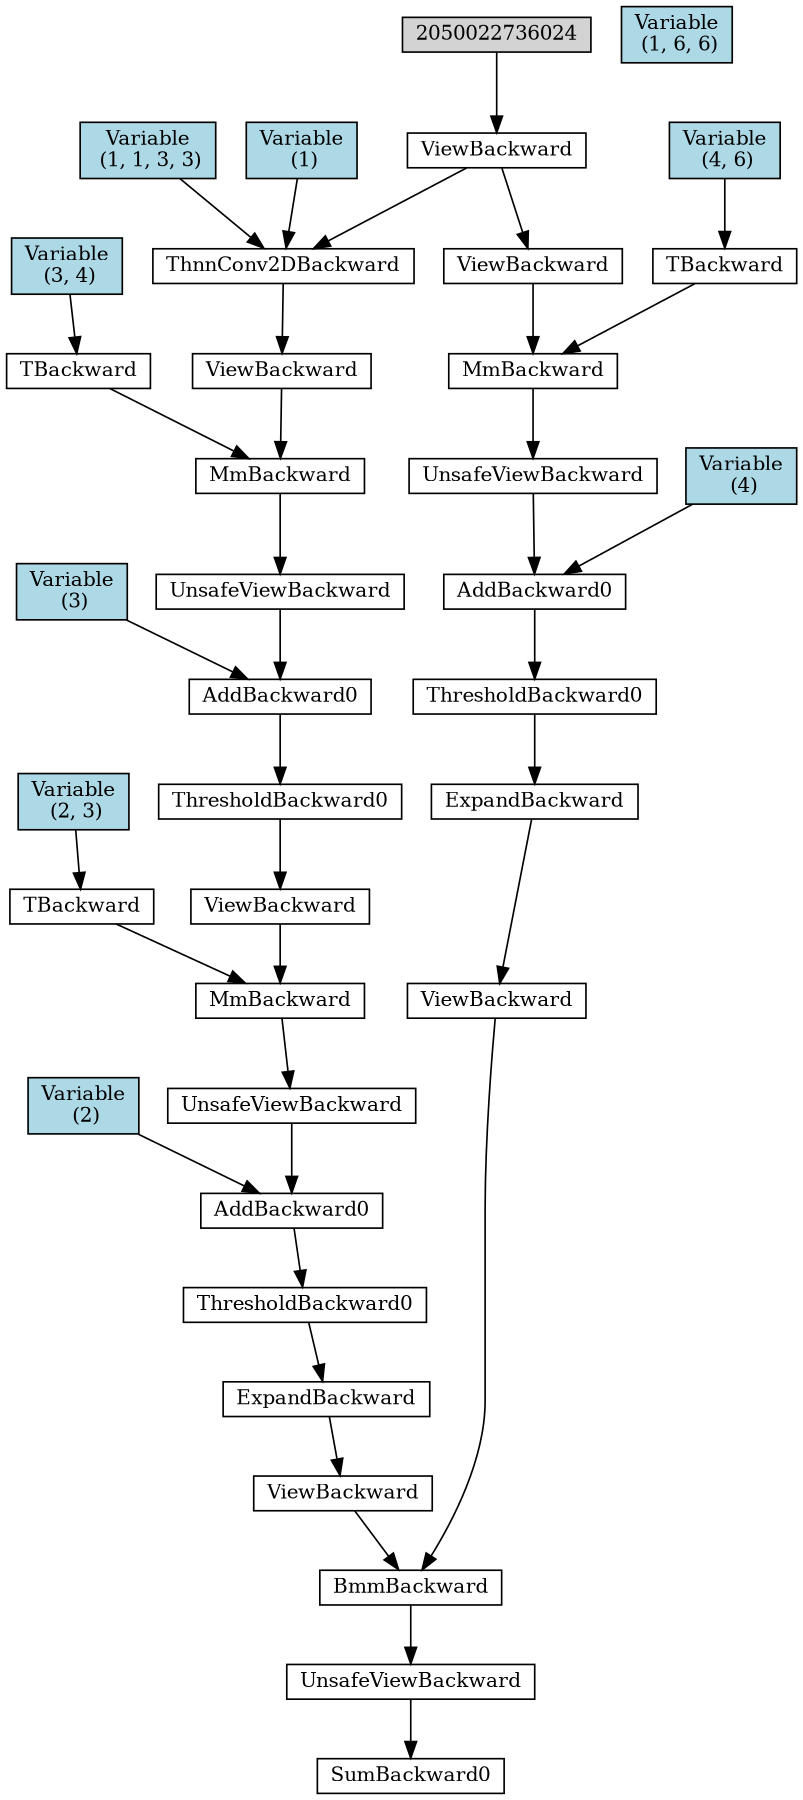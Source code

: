 digraph {
	graph [size="12,12"]
	node [align=left fontsize=12 height=0.2 ranksep=0.1 shape=box style=filled]
	2050023098952 [label=SumBackward0 fillcolor=white]
	2050014798920 -> 2050023098952
	2050014798920 [label=UnsafeViewBackward fillcolor=white]
	2050024950536 -> 2050014798920
	2050024950536 [label=BmmBackward fillcolor=white]
	2050014799432 -> 2050024950536
	2050023699080 -> 2050024950536
	2050023699080 [label=ViewBackward fillcolor=white]
	2050023698696 -> 2050023699080
	2050023698696 [label=ExpandBackward fillcolor=white]
	2050023700232 -> 2050023698696
	2050023700232 [label=ThresholdBackward0 fillcolor=white]
	2050023700424 -> 2050023700232
	2050023700424 [label=AddBackward0 fillcolor=white]
	2050023701704 -> 2050023700424
	2050018998136 -> 2050023700424
	2050018998136 [label="Variable
 (2)" fillcolor=lightblue]
	2050023701704 [label=UnsafeViewBackward fillcolor=white]
	2050023699656 -> 2050023701704
	2050023699656 [label=MmBackward fillcolor=white]
	2050023700360 -> 2050023699656
	2050023715784 -> 2050023699656
	2050023715784 [label=TBackward fillcolor=white]
	2050018998936 -> 2050023715784
	2050018998936 [label="Variable
 (2, 3)" fillcolor=lightblue]
	2050023700360 [label=ViewBackward fillcolor=white]
	2050023698824 -> 2050023700360
	2050023698824 [label=ThresholdBackward0 fillcolor=white]
	2050023714888 -> 2050023698824
	2050023714888 [label=AddBackward0 fillcolor=white]
	2050023715464 -> 2050023714888
	2050018999096 -> 2050023714888
	2050018999096 [label="Variable
 (3)" fillcolor=lightblue]
	2050023715464 [label=UnsafeViewBackward fillcolor=white]
	2050023718600 -> 2050023715464
	2050023718600 [label=MmBackward fillcolor=white]
	2050023718152 -> 2050023718600
	2050023080328 -> 2050023718600
	2050023080328 [label=TBackward fillcolor=white]
	2050018999496 -> 2050023080328
	2050018999496 [label="Variable
 (3, 4)" fillcolor=lightblue]
	2050023718152 [label=ViewBackward fillcolor=white]
	2050023083272 -> 2050023718152
	2050023083272 [label=ThnnConv2DBackward fillcolor=white]
	2050014708552 -> 2050023083272
	2050018472728 -> 2050023083272
	2050021240328 -> 2050023083272
	2050021240328 [label="Variable
 (1)" fillcolor=lightblue]
	2050018472728 [label="Variable
 (1, 1, 3, 3)" fillcolor=lightblue]
	2050014708552 [label=ViewBackward fillcolor=white]
	2050022736024 -> 2050014708552
	2050022736104 [label="Variable
 (1, 6, 6)" fillcolor=lightblue]
	2050014799432 [label=ViewBackward fillcolor=white]
	2050012954440 -> 2050014799432
	2050012954440 [label=ExpandBackward fillcolor=white]
	2050023083592 -> 2050012954440
	2050023083592 [label=ThresholdBackward0 fillcolor=white]
	2050012953224 -> 2050023083592
	2050012953224 [label=AddBackward0 fillcolor=white]
	2050012952136 -> 2050012953224
	2050008900216 -> 2050012953224
	2050008900216 [label="Variable
 (4)" fillcolor=lightblue]
	2050012952136 [label=UnsafeViewBackward fillcolor=white]
	2050012950664 -> 2050012952136
	2050012950664 [label=MmBackward fillcolor=white]
	2050012952968 -> 2050012950664
	2050012952520 -> 2050012950664
	2050012952520 [label=TBackward fillcolor=white]
	2050021443688 -> 2050012952520
	2050021443688 [label="Variable
 (4, 6)" fillcolor=lightblue]
	2050012952968 [label=ViewBackward fillcolor=white]
	2050014708552 -> 2050012952968
}
